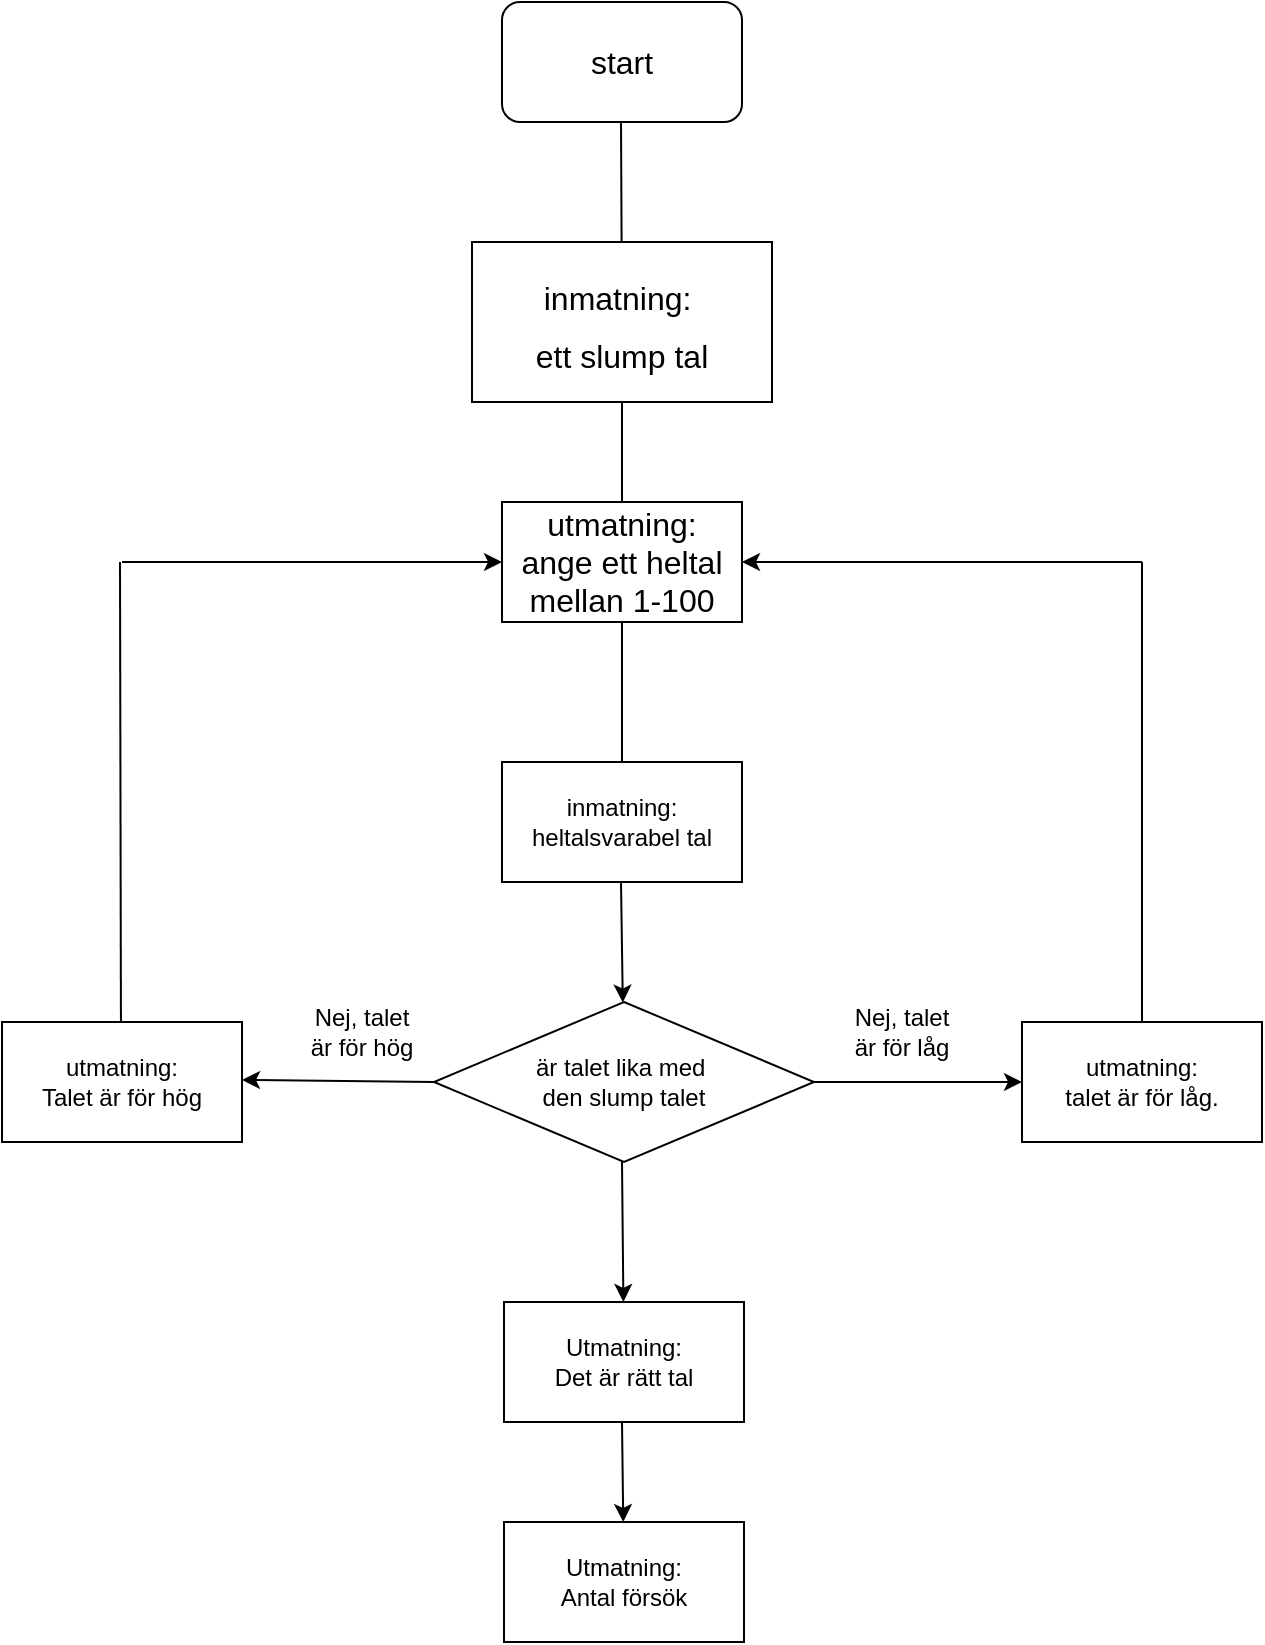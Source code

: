 <mxfile version="15.5.1" type="github">
  <diagram id="U01dwIv7Qpezd3be7zWT" name="Page-1">
    <mxGraphModel dx="1497" dy="836" grid="1" gridSize="10" guides="1" tooltips="1" connect="1" arrows="1" fold="1" page="1" pageScale="1" pageWidth="827" pageHeight="1169" math="0" shadow="0">
      <root>
        <mxCell id="0" />
        <mxCell id="1" parent="0" />
        <mxCell id="qErKGaGIaxqNtluI4b36-1" value="&lt;p style=&quot;line-height: 1.2&quot;&gt;&lt;font size=&quot;3&quot;&gt;start&lt;/font&gt;&lt;/p&gt;" style="rounded=1;whiteSpace=wrap;html=1;" vertex="1" parent="1">
          <mxGeometry x="340" y="20" width="120" height="60" as="geometry" />
        </mxCell>
        <mxCell id="qErKGaGIaxqNtluI4b36-2" value="" style="endArrow=none;html=1;rounded=0;fontSize=24;startArrow=none;" edge="1" parent="1" source="qErKGaGIaxqNtluI4b36-4">
          <mxGeometry width="50" height="50" relative="1" as="geometry">
            <mxPoint x="400" y="140" as="sourcePoint" />
            <mxPoint x="399.5" y="80" as="targetPoint" />
            <Array as="points" />
          </mxGeometry>
        </mxCell>
        <mxCell id="qErKGaGIaxqNtluI4b36-4" value="&lt;font size=&quot;3&quot;&gt;inmatning:&amp;nbsp;&lt;br&gt;ett slump tal&lt;br&gt;&lt;/font&gt;" style="rounded=0;whiteSpace=wrap;html=1;fontSize=24;" vertex="1" parent="1">
          <mxGeometry x="325" y="140" width="150" height="80" as="geometry" />
        </mxCell>
        <mxCell id="qErKGaGIaxqNtluI4b36-5" value="" style="endArrow=none;html=1;rounded=0;fontSize=24;" edge="1" parent="1" target="qErKGaGIaxqNtluI4b36-4">
          <mxGeometry width="50" height="50" relative="1" as="geometry">
            <mxPoint x="400" y="140" as="sourcePoint" />
            <mxPoint x="399.5" y="80" as="targetPoint" />
            <Array as="points" />
          </mxGeometry>
        </mxCell>
        <mxCell id="qErKGaGIaxqNtluI4b36-6" value="" style="endArrow=none;html=1;rounded=0;fontSize=9;exitX=0.5;exitY=1;exitDx=0;exitDy=0;" edge="1" parent="1" source="qErKGaGIaxqNtluI4b36-4" target="qErKGaGIaxqNtluI4b36-7">
          <mxGeometry width="50" height="50" relative="1" as="geometry">
            <mxPoint x="399.5" y="290" as="sourcePoint" />
            <mxPoint x="399.5" y="220" as="targetPoint" />
          </mxGeometry>
        </mxCell>
        <mxCell id="qErKGaGIaxqNtluI4b36-7" value="&lt;font size=&quot;3&quot;&gt;utmatning:&lt;br&gt;ange ett heltal mellan 1-100&lt;br&gt;&lt;/font&gt;" style="rounded=0;whiteSpace=wrap;html=1;fontSize=9;" vertex="1" parent="1">
          <mxGeometry x="340" y="270" width="120" height="60" as="geometry" />
        </mxCell>
        <mxCell id="qErKGaGIaxqNtluI4b36-9" value="" style="endArrow=none;html=1;rounded=0;fontSize=12;entryX=0.5;entryY=1;entryDx=0;entryDy=0;" edge="1" parent="1" target="qErKGaGIaxqNtluI4b36-7">
          <mxGeometry width="50" height="50" relative="1" as="geometry">
            <mxPoint x="400" y="400" as="sourcePoint" />
            <mxPoint x="440" y="330" as="targetPoint" />
          </mxGeometry>
        </mxCell>
        <mxCell id="qErKGaGIaxqNtluI4b36-10" value="inmatning:&lt;br&gt;heltalsvarabel tal" style="rounded=0;whiteSpace=wrap;html=1;fontSize=12;" vertex="1" parent="1">
          <mxGeometry x="340" y="400" width="120" height="60" as="geometry" />
        </mxCell>
        <mxCell id="qErKGaGIaxqNtluI4b36-11" value="" style="endArrow=classic;html=1;rounded=0;fontSize=12;" edge="1" parent="1" target="qErKGaGIaxqNtluI4b36-12">
          <mxGeometry width="50" height="50" relative="1" as="geometry">
            <mxPoint x="399.5" y="460" as="sourcePoint" />
            <mxPoint x="399.5" y="530" as="targetPoint" />
          </mxGeometry>
        </mxCell>
        <mxCell id="qErKGaGIaxqNtluI4b36-12" value="är talet lika med&amp;nbsp;&lt;br&gt;den slump talet" style="rhombus;whiteSpace=wrap;html=1;fontSize=12;" vertex="1" parent="1">
          <mxGeometry x="306" y="520" width="190" height="80" as="geometry" />
        </mxCell>
        <mxCell id="qErKGaGIaxqNtluI4b36-13" value="" style="endArrow=classic;html=1;rounded=0;fontSize=12;" edge="1" parent="1" target="qErKGaGIaxqNtluI4b36-14">
          <mxGeometry width="50" height="50" relative="1" as="geometry">
            <mxPoint x="496" y="560" as="sourcePoint" />
            <mxPoint x="560" y="560" as="targetPoint" />
          </mxGeometry>
        </mxCell>
        <mxCell id="qErKGaGIaxqNtluI4b36-14" value="utmatning:&lt;br&gt;talet är för låg." style="rounded=0;whiteSpace=wrap;html=1;fontSize=12;" vertex="1" parent="1">
          <mxGeometry x="600" y="530" width="120" height="60" as="geometry" />
        </mxCell>
        <mxCell id="qErKGaGIaxqNtluI4b36-15" value="Nej, talet är för låg" style="text;html=1;strokeColor=none;fillColor=none;align=center;verticalAlign=middle;whiteSpace=wrap;rounded=0;fontSize=12;" vertex="1" parent="1">
          <mxGeometry x="510" y="520" width="60" height="30" as="geometry" />
        </mxCell>
        <mxCell id="qErKGaGIaxqNtluI4b36-16" value="" style="endArrow=classic;html=1;rounded=0;fontSize=12;exitX=0;exitY=0.5;exitDx=0;exitDy=0;" edge="1" parent="1" source="qErKGaGIaxqNtluI4b36-12">
          <mxGeometry width="50" height="50" relative="1" as="geometry">
            <mxPoint x="276" y="558.95" as="sourcePoint" />
            <mxPoint x="210" y="558.95" as="targetPoint" />
          </mxGeometry>
        </mxCell>
        <mxCell id="qErKGaGIaxqNtluI4b36-18" value="utmatning:&lt;br&gt;Talet är för hög" style="rounded=0;whiteSpace=wrap;html=1;fontSize=12;" vertex="1" parent="1">
          <mxGeometry x="90" y="530" width="120" height="60" as="geometry" />
        </mxCell>
        <mxCell id="qErKGaGIaxqNtluI4b36-20" value="" style="endArrow=classic;html=1;rounded=0;fontSize=12;" edge="1" parent="1" target="qErKGaGIaxqNtluI4b36-21">
          <mxGeometry width="50" height="50" relative="1" as="geometry">
            <mxPoint x="400" y="600" as="sourcePoint" />
            <mxPoint x="400" y="680" as="targetPoint" />
          </mxGeometry>
        </mxCell>
        <mxCell id="qErKGaGIaxqNtluI4b36-21" value="Utmatning:&lt;br&gt;Det är rätt tal" style="rounded=0;whiteSpace=wrap;html=1;fontSize=12;" vertex="1" parent="1">
          <mxGeometry x="341" y="670.0" width="120" height="60" as="geometry" />
        </mxCell>
        <mxCell id="qErKGaGIaxqNtluI4b36-22" value="Nej, talet är för hög" style="text;html=1;strokeColor=none;fillColor=none;align=center;verticalAlign=middle;whiteSpace=wrap;rounded=0;fontSize=12;" vertex="1" parent="1">
          <mxGeometry x="240" y="520" width="60" height="30" as="geometry" />
        </mxCell>
        <mxCell id="qErKGaGIaxqNtluI4b36-23" value="" style="endArrow=classic;html=1;rounded=0;fontSize=12;" edge="1" parent="1" target="qErKGaGIaxqNtluI4b36-24">
          <mxGeometry width="50" height="50" relative="1" as="geometry">
            <mxPoint x="400" y="730" as="sourcePoint" />
            <mxPoint x="400" y="780" as="targetPoint" />
          </mxGeometry>
        </mxCell>
        <mxCell id="qErKGaGIaxqNtluI4b36-24" value="Utmatning:&lt;br&gt;Antal försök" style="rounded=0;whiteSpace=wrap;html=1;fontSize=12;" vertex="1" parent="1">
          <mxGeometry x="341" y="780.0" width="120" height="60" as="geometry" />
        </mxCell>
        <mxCell id="qErKGaGIaxqNtluI4b36-26" value="" style="endArrow=none;html=1;rounded=0;fontSize=12;" edge="1" parent="1">
          <mxGeometry width="50" height="50" relative="1" as="geometry">
            <mxPoint x="149.47" y="530" as="sourcePoint" />
            <mxPoint x="149" y="300" as="targetPoint" />
          </mxGeometry>
        </mxCell>
        <mxCell id="qErKGaGIaxqNtluI4b36-33" value="" style="endArrow=classic;html=1;rounded=0;fontSize=12;entryX=0;entryY=0.5;entryDx=0;entryDy=0;" edge="1" parent="1" target="qErKGaGIaxqNtluI4b36-7">
          <mxGeometry width="50" height="50" relative="1" as="geometry">
            <mxPoint x="150" y="300" as="sourcePoint" />
            <mxPoint x="200" y="250" as="targetPoint" />
          </mxGeometry>
        </mxCell>
        <mxCell id="qErKGaGIaxqNtluI4b36-35" value="" style="endArrow=none;html=1;rounded=0;fontSize=12;" edge="1" parent="1">
          <mxGeometry width="50" height="50" relative="1" as="geometry">
            <mxPoint x="660" y="530" as="sourcePoint" />
            <mxPoint x="660" y="300" as="targetPoint" />
          </mxGeometry>
        </mxCell>
        <mxCell id="qErKGaGIaxqNtluI4b36-36" value="" style="endArrow=classic;html=1;rounded=0;fontSize=12;entryX=1;entryY=0.5;entryDx=0;entryDy=0;" edge="1" parent="1" target="qErKGaGIaxqNtluI4b36-7">
          <mxGeometry width="50" height="50" relative="1" as="geometry">
            <mxPoint x="660" y="300" as="sourcePoint" />
            <mxPoint x="710" y="260" as="targetPoint" />
          </mxGeometry>
        </mxCell>
      </root>
    </mxGraphModel>
  </diagram>
</mxfile>
